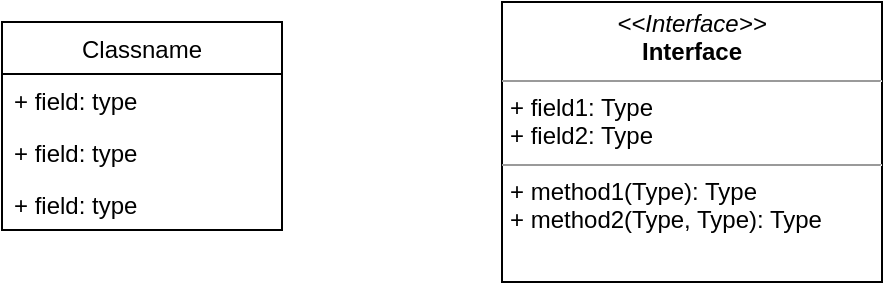 <mxfile version="17.2.1" type="github">
  <diagram id="oRSFCTxGa8Yn6FLIQau2" name="Page-1">
    <mxGraphModel dx="2062" dy="1122" grid="1" gridSize="10" guides="1" tooltips="1" connect="1" arrows="1" fold="1" page="1" pageScale="1" pageWidth="827" pageHeight="1169" math="0" shadow="0">
      <root>
        <mxCell id="0" />
        <mxCell id="1" parent="0" />
        <mxCell id="KSBHMJzYs6ke3UYD53Zd-1" value="Classname" style="swimlane;fontStyle=0;childLayout=stackLayout;horizontal=1;startSize=26;fillColor=none;horizontalStack=0;resizeParent=1;resizeParentMax=0;resizeLast=0;collapsible=1;marginBottom=0;" vertex="1" parent="1">
          <mxGeometry x="150" y="150" width="140" height="104" as="geometry" />
        </mxCell>
        <mxCell id="KSBHMJzYs6ke3UYD53Zd-2" value="+ field: type" style="text;strokeColor=none;fillColor=none;align=left;verticalAlign=top;spacingLeft=4;spacingRight=4;overflow=hidden;rotatable=0;points=[[0,0.5],[1,0.5]];portConstraint=eastwest;" vertex="1" parent="KSBHMJzYs6ke3UYD53Zd-1">
          <mxGeometry y="26" width="140" height="26" as="geometry" />
        </mxCell>
        <mxCell id="KSBHMJzYs6ke3UYD53Zd-3" value="+ field: type" style="text;strokeColor=none;fillColor=none;align=left;verticalAlign=top;spacingLeft=4;spacingRight=4;overflow=hidden;rotatable=0;points=[[0,0.5],[1,0.5]];portConstraint=eastwest;" vertex="1" parent="KSBHMJzYs6ke3UYD53Zd-1">
          <mxGeometry y="52" width="140" height="26" as="geometry" />
        </mxCell>
        <mxCell id="KSBHMJzYs6ke3UYD53Zd-4" value="+ field: type" style="text;strokeColor=none;fillColor=none;align=left;verticalAlign=top;spacingLeft=4;spacingRight=4;overflow=hidden;rotatable=0;points=[[0,0.5],[1,0.5]];portConstraint=eastwest;" vertex="1" parent="KSBHMJzYs6ke3UYD53Zd-1">
          <mxGeometry y="78" width="140" height="26" as="geometry" />
        </mxCell>
        <mxCell id="KSBHMJzYs6ke3UYD53Zd-5" value="&lt;p style=&quot;margin:0px;margin-top:4px;text-align:center;&quot;&gt;&lt;i&gt;&amp;lt;&amp;lt;Interface&amp;gt;&amp;gt;&lt;/i&gt;&lt;br/&gt;&lt;b&gt;Interface&lt;/b&gt;&lt;/p&gt;&lt;hr size=&quot;1&quot;/&gt;&lt;p style=&quot;margin:0px;margin-left:4px;&quot;&gt;+ field1: Type&lt;br/&gt;+ field2: Type&lt;/p&gt;&lt;hr size=&quot;1&quot;/&gt;&lt;p style=&quot;margin:0px;margin-left:4px;&quot;&gt;+ method1(Type): Type&lt;br/&gt;+ method2(Type, Type): Type&lt;/p&gt;" style="verticalAlign=top;align=left;overflow=fill;fontSize=12;fontFamily=Helvetica;html=1;" vertex="1" parent="1">
          <mxGeometry x="400" y="140" width="190" height="140" as="geometry" />
        </mxCell>
      </root>
    </mxGraphModel>
  </diagram>
</mxfile>
